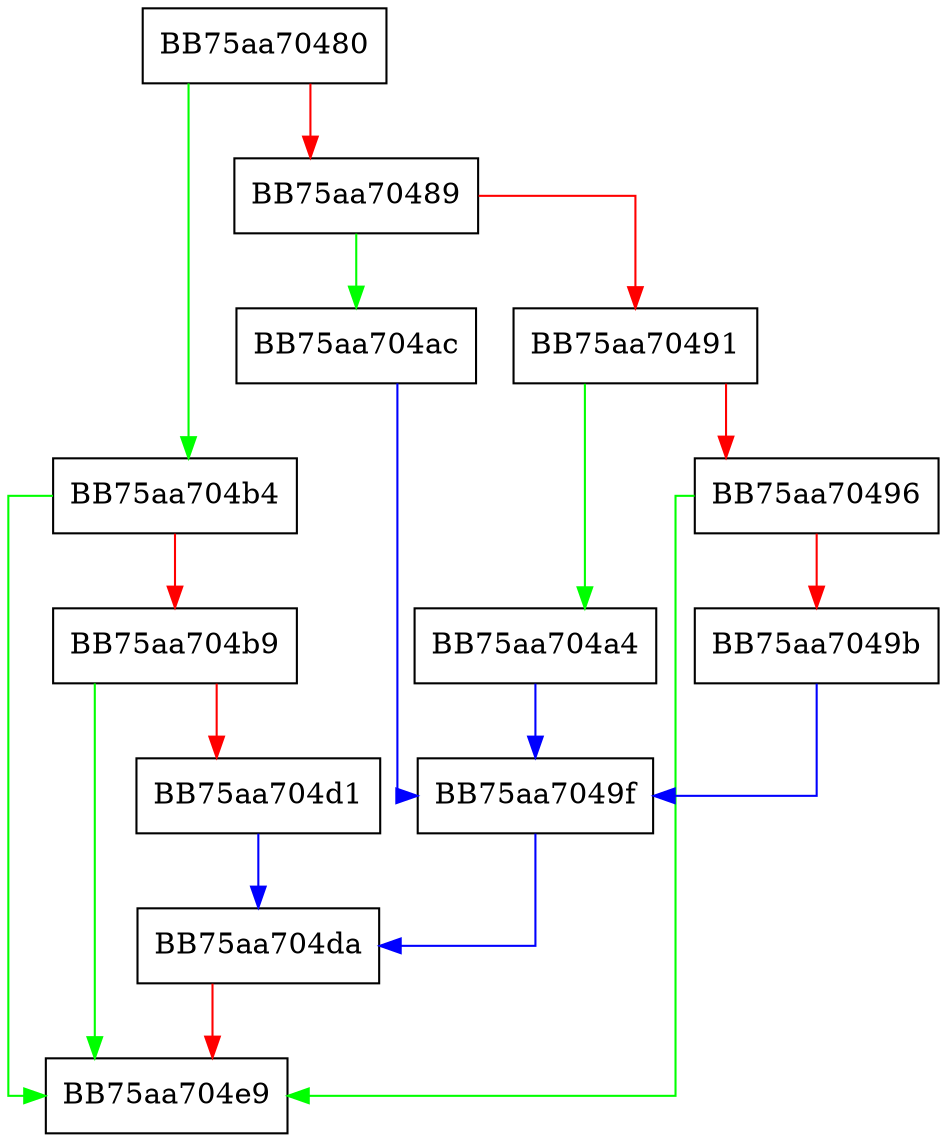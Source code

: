digraph mackcrc_callback {
  node [shape="box"];
  graph [splines=ortho];
  BB75aa70480 -> BB75aa704b4 [color="green"];
  BB75aa70480 -> BB75aa70489 [color="red"];
  BB75aa70489 -> BB75aa704ac [color="green"];
  BB75aa70489 -> BB75aa70491 [color="red"];
  BB75aa70491 -> BB75aa704a4 [color="green"];
  BB75aa70491 -> BB75aa70496 [color="red"];
  BB75aa70496 -> BB75aa704e9 [color="green"];
  BB75aa70496 -> BB75aa7049b [color="red"];
  BB75aa7049b -> BB75aa7049f [color="blue"];
  BB75aa7049f -> BB75aa704da [color="blue"];
  BB75aa704a4 -> BB75aa7049f [color="blue"];
  BB75aa704ac -> BB75aa7049f [color="blue"];
  BB75aa704b4 -> BB75aa704e9 [color="green"];
  BB75aa704b4 -> BB75aa704b9 [color="red"];
  BB75aa704b9 -> BB75aa704e9 [color="green"];
  BB75aa704b9 -> BB75aa704d1 [color="red"];
  BB75aa704d1 -> BB75aa704da [color="blue"];
  BB75aa704da -> BB75aa704e9 [color="red"];
}